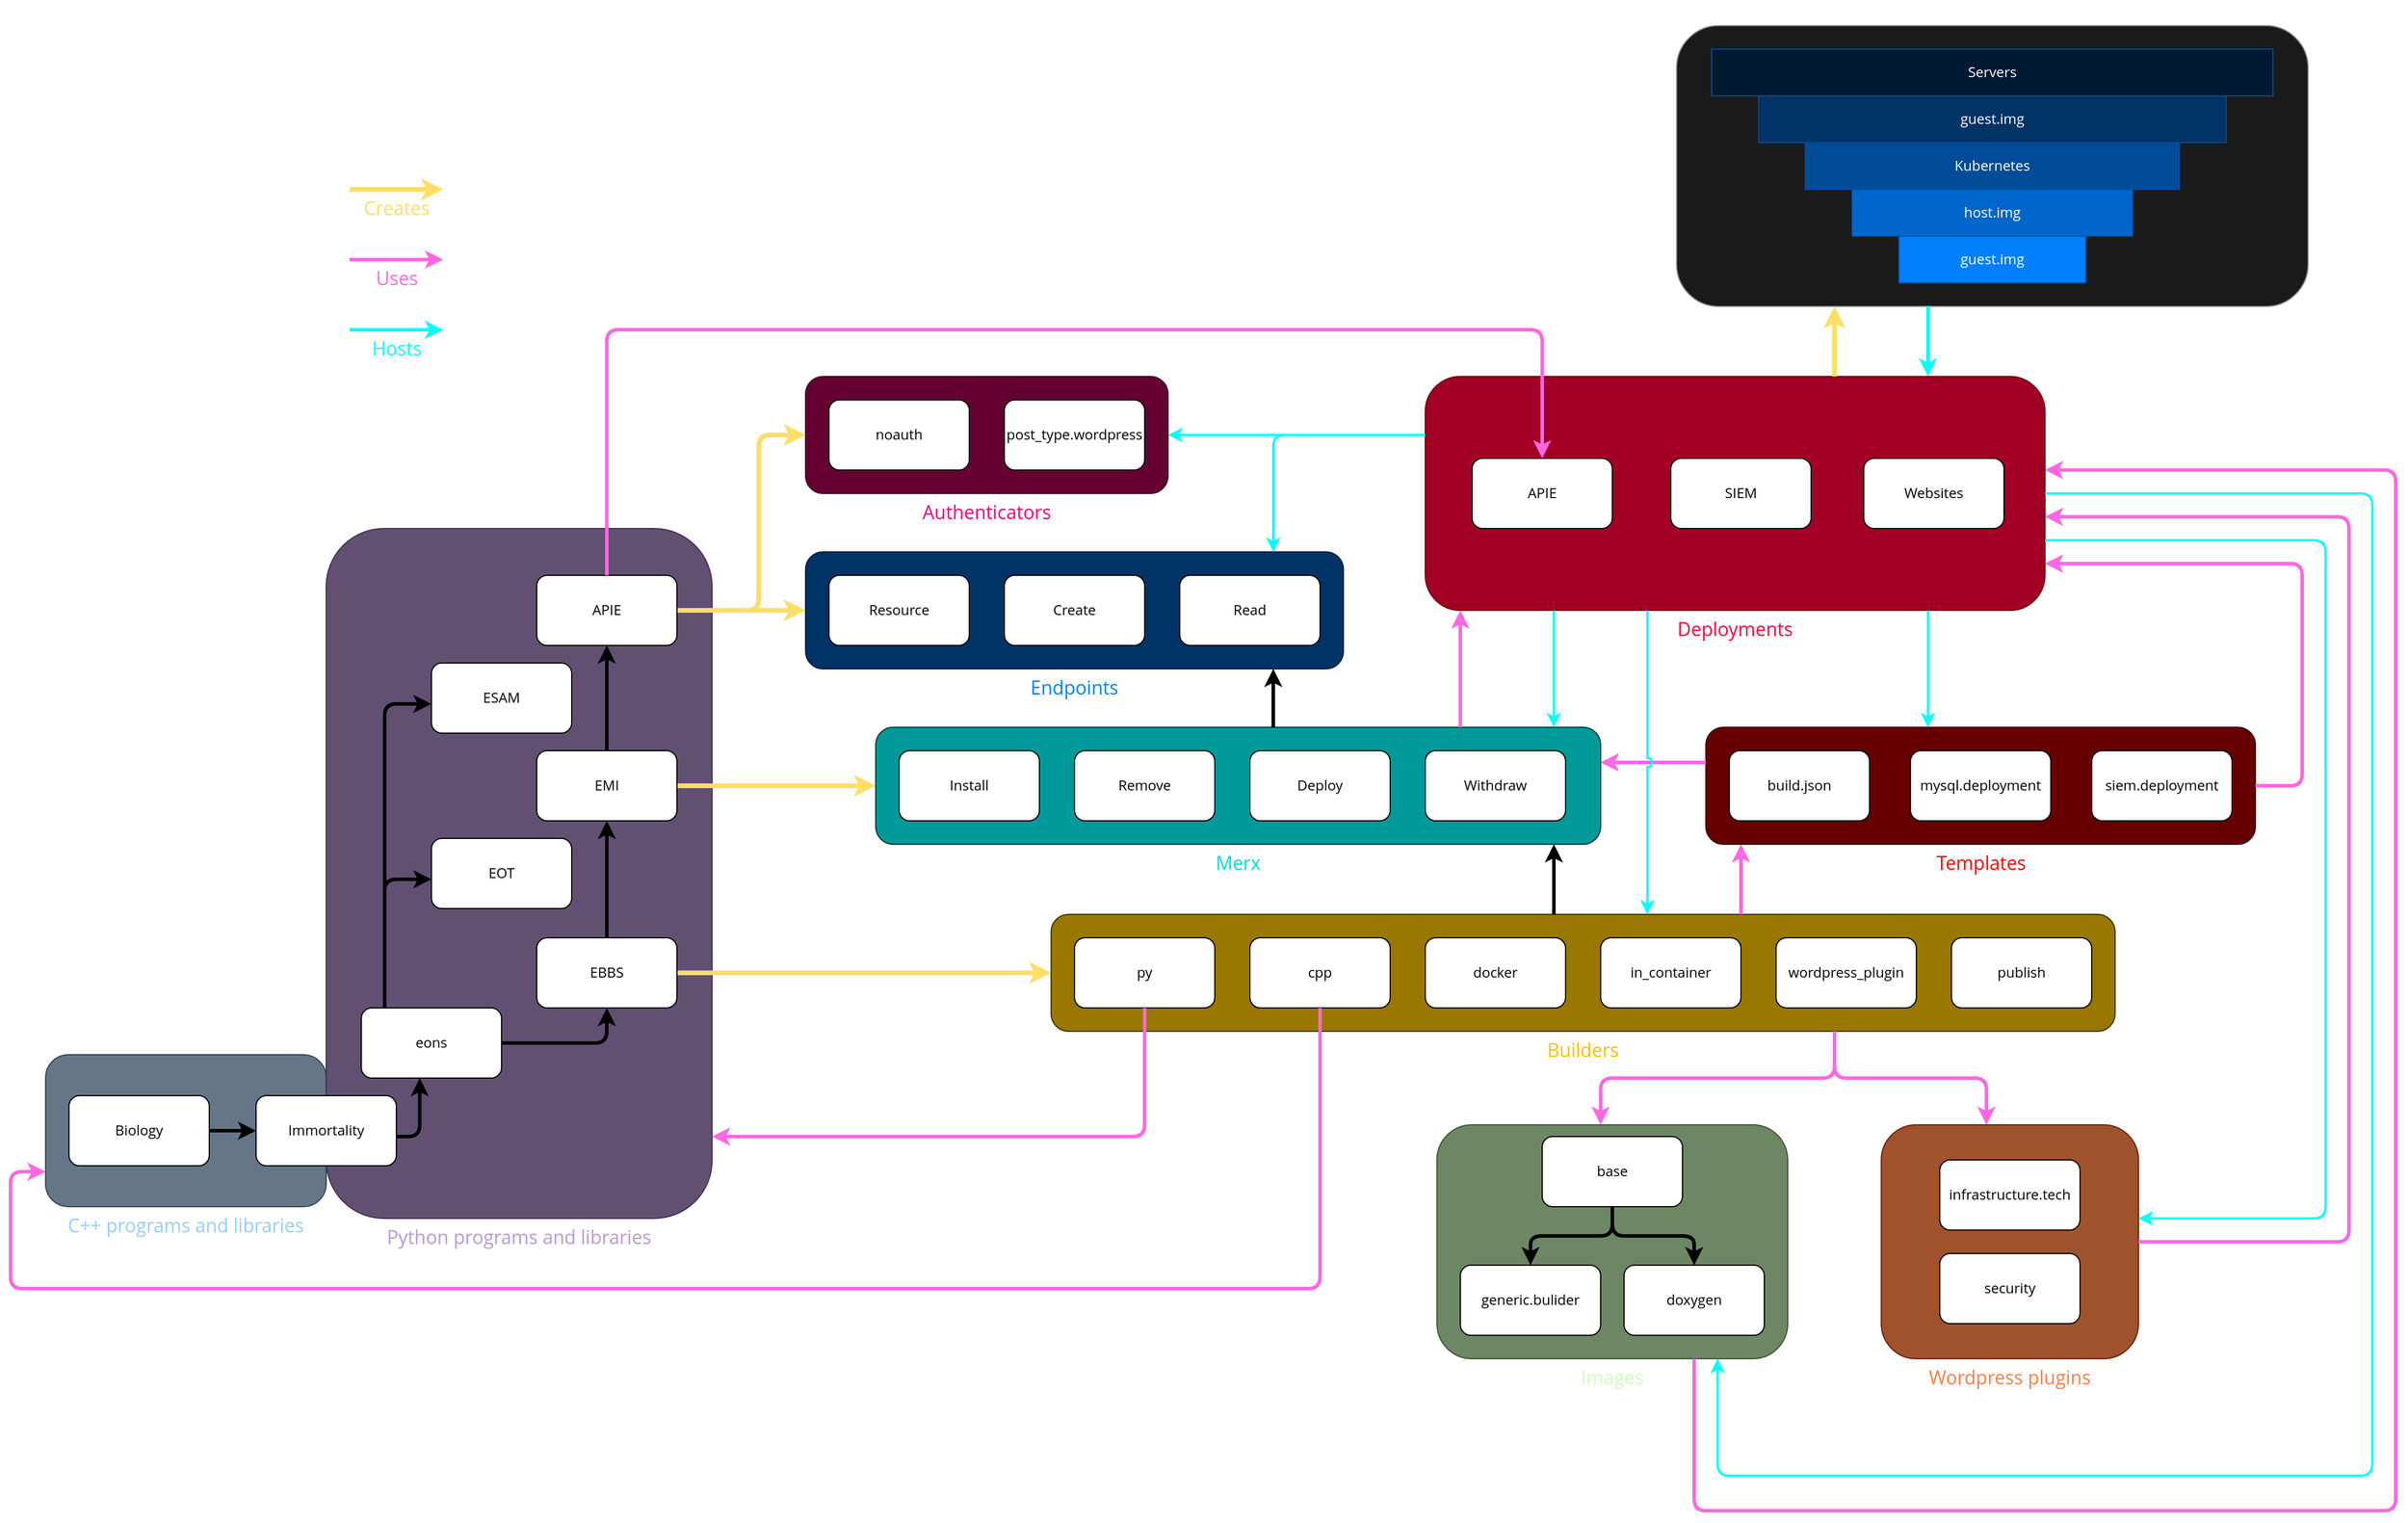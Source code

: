 <mxfile>
    <diagram id="HxWeZkBMZzglkSYcSrte" name="Page-1">
        <mxGraphModel dx="2273" dy="1727" grid="1" gridSize="10" guides="1" tooltips="0" connect="0" arrows="1" fold="1" page="0" pageScale="1" pageWidth="850" pageHeight="1100" background="none" math="0" shadow="0">
            <root>
                <mxCell id="0"/>
                <mxCell id="1" style="" parent="0"/>
                <mxCell id="10" value="C++ programs and libraries" style="group;labelPosition=center;verticalLabelPosition=bottom;align=center;verticalAlign=top;fontSize=16;fontColor=#99CCFF;fontFamily=Open Sans;fontSource=https%3A%2F%2Ffonts.googleapis.com%2Fcss%3Ffamily%3DOpen%2BSans;" parent="1" vertex="1" connectable="0">
                    <mxGeometry x="-130" y="620" width="240" height="130" as="geometry"/>
                </mxCell>
                <mxCell id="11" value="" style="rounded=1;whiteSpace=wrap;html=1;fillColor=#647687;strokeColor=#314354;fontFamily=Open Sans;fontSource=https%3A%2F%2Ffonts.googleapis.com%2Fcss%3Ffamily%3DOpen%2BSans;fontColor=#ffffff;" parent="10" vertex="1">
                    <mxGeometry width="240" height="130" as="geometry"/>
                </mxCell>
                <mxCell id="2osQ3PGrTZjhwpNe1hat-74" value="&lt;font&gt;Uses&lt;/font&gt;" style="endArrow=classic;html=1;rounded=1;fontSize=16;fontColor=#FF67E2;strokeColor=#FF67E2;strokeWidth=3;jumpStyle=arc;labelPosition=center;verticalLabelPosition=bottom;align=center;verticalAlign=top;labelBackgroundColor=none;fontFamily=Open Sans;fontSource=https%3A%2F%2Ffonts.googleapis.com%2Fcss%3Ffamily%3DOpen%2BSans;" parent="1" edge="1">
                    <mxGeometry width="50" height="50" relative="1" as="geometry">
                        <mxPoint x="130" y="-60" as="sourcePoint"/>
                        <mxPoint x="210" y="-60" as="targetPoint"/>
                    </mxGeometry>
                </mxCell>
                <mxCell id="2osQ3PGrTZjhwpNe1hat-76" value="Creates" style="endArrow=classic;html=1;rounded=1;fontSize=16;fontColor=#FFDE66;strokeColor=#FFDE66;strokeWidth=4;jumpStyle=arc;labelPosition=center;verticalLabelPosition=bottom;align=center;verticalAlign=top;labelBackgroundColor=none;fontFamily=Open Sans;fontSource=https%3A%2F%2Ffonts.googleapis.com%2Fcss%3Ffamily%3DOpen%2BSans;" parent="1" edge="1">
                    <mxGeometry width="50" height="50" relative="1" as="geometry">
                        <mxPoint x="130" y="-120" as="sourcePoint"/>
                        <mxPoint x="210" y="-120" as="targetPoint"/>
                    </mxGeometry>
                </mxCell>
                <mxCell id="2osQ3PGrTZjhwpNe1hat-77" value="Hosts" style="endArrow=classic;html=1;rounded=1;fontSize=16;fontColor=#00FFFF;strokeColor=#00FFFF;strokeWidth=3;jumpStyle=arc;labelPosition=center;verticalLabelPosition=bottom;align=center;verticalAlign=top;labelBackgroundColor=none;fontFamily=Open Sans;fontSource=https%3A%2F%2Ffonts.googleapis.com%2Fcss%3Ffamily%3DOpen%2BSans;" parent="1" edge="1">
                    <mxGeometry width="50" height="50" relative="1" as="geometry">
                        <mxPoint x="130" as="sourcePoint"/>
                        <mxPoint x="210" as="targetPoint"/>
                    </mxGeometry>
                </mxCell>
                <mxCell id="2osQ3PGrTZjhwpNe1hat-78" value="&lt;font&gt;Dependency&lt;/font&gt;" style="endArrow=classic;html=1;rounded=1;fontSize=16;fontColor=#FFFFFF;strokeColor=#FFFFFF;strokeWidth=3;jumpStyle=arc;labelPosition=center;verticalLabelPosition=bottom;align=center;verticalAlign=top;labelBackgroundColor=none;fontFamily=Open Sans;fontSource=https%3A%2F%2Ffonts.googleapis.com%2Fcss%3Ffamily%3DOpen%2BSans;" parent="1" edge="1">
                    <mxGeometry width="50" height="50" relative="1" as="geometry">
                        <mxPoint x="130" y="57" as="sourcePoint"/>
                        <mxPoint x="210" y="57" as="targetPoint"/>
                    </mxGeometry>
                </mxCell>
                <mxCell id="2osQ3PGrTZjhwpNe1hat-22" value="Python programs and libraries" style="rounded=1;whiteSpace=wrap;html=1;fillColor=#625073;strokeColor=#432D57;fontFamily=Open Sans;fontSource=https%3A%2F%2Ffonts.googleapis.com%2Fcss%3Ffamily%3DOpen%2BSans;fontColor=#B997D9;verticalAlign=top;labelPosition=center;verticalLabelPosition=bottom;align=center;fontSize=16;" parent="1" vertex="1">
                    <mxGeometry x="110" y="170" width="330" height="590" as="geometry"/>
                </mxCell>
                <mxCell id="7" style="edgeStyle=none;html=1;strokeWidth=3;" parent="1" source="2osQ3PGrTZjhwpNe1hat-1" target="6" edge="1">
                    <mxGeometry relative="1" as="geometry"/>
                </mxCell>
                <mxCell id="17" style="edgeStyle=none;html=1;strokeWidth=4;fontSize=16;fontColor=#FFDE66;labelBackgroundColor=none;fontFamily=Open Sans;verticalAlign=top;strokeColor=#FFDE66;fontSource=https%3A%2F%2Ffonts.googleapis.com%2Fcss%3Ffamily%3DOpen%2BSans;" parent="1" source="2osQ3PGrTZjhwpNe1hat-1" target="2osQ3PGrTZjhwpNe1hat-9" edge="1">
                    <mxGeometry relative="1" as="geometry"/>
                </mxCell>
                <mxCell id="2osQ3PGrTZjhwpNe1hat-1" value="EBBS" style="rounded=1;whiteSpace=wrap;html=1;fontFamily=Open Sans;fontSource=https%3A%2F%2Ffonts.googleapis.com%2Fcss%3Ffamily%3DOpen%2BSans;" parent="1" vertex="1">
                    <mxGeometry x="290" y="520" width="120" height="60" as="geometry"/>
                </mxCell>
                <mxCell id="2osQ3PGrTZjhwpNe1hat-30" style="edgeStyle=orthogonalEdgeStyle;rounded=1;orthogonalLoop=1;jettySize=auto;html=1;exitX=1;exitY=0.5;exitDx=0;exitDy=0;entryX=0.5;entryY=1;entryDx=0;entryDy=0;strokeWidth=3;fontFamily=Open Sans;fontSource=https%3A%2F%2Ffonts.googleapis.com%2Fcss%3Ffamily%3DOpen%2BSans;" parent="1" source="2osQ3PGrTZjhwpNe1hat-2" target="2osQ3PGrTZjhwpNe1hat-1" edge="1">
                    <mxGeometry relative="1" as="geometry"/>
                </mxCell>
                <mxCell id="2osQ3PGrTZjhwpNe1hat-2" value="eons" style="rounded=1;whiteSpace=wrap;html=1;fontFamily=Open Sans;fontSource=https%3A%2F%2Ffonts.googleapis.com%2Fcss%3Ffamily%3DOpen%2BSans;" parent="1" vertex="1">
                    <mxGeometry x="140" y="580" width="120" height="60" as="geometry"/>
                </mxCell>
                <mxCell id="2osQ3PGrTZjhwpNe1hat-8" value="ESAM" style="rounded=1;whiteSpace=wrap;html=1;fontFamily=Open Sans;fontSource=https%3A%2F%2Ffonts.googleapis.com%2Fcss%3Ffamily%3DOpen%2BSans;" parent="1" vertex="1">
                    <mxGeometry x="200" y="285" width="120" height="60" as="geometry"/>
                </mxCell>
                <mxCell id="2osQ3PGrTZjhwpNe1hat-31" style="edgeStyle=orthogonalEdgeStyle;rounded=1;orthogonalLoop=1;jettySize=auto;html=1;strokeWidth=3;fontFamily=Open Sans;fontSource=https%3A%2F%2Ffonts.googleapis.com%2Fcss%3Ffamily%3DOpen%2BSans;" parent="1" source="2osQ3PGrTZjhwpNe1hat-2" target="2osQ3PGrTZjhwpNe1hat-8" edge="1">
                    <mxGeometry relative="1" as="geometry">
                        <Array as="points">
                            <mxPoint x="160" y="320"/>
                        </Array>
                    </mxGeometry>
                </mxCell>
                <mxCell id="2osQ3PGrTZjhwpNe1hat-34" value="EOT" style="rounded=1;whiteSpace=wrap;html=1;fontFamily=Open Sans;fontSource=https%3A%2F%2Ffonts.googleapis.com%2Fcss%3Ffamily%3DOpen%2BSans;" parent="1" vertex="1">
                    <mxGeometry x="200" y="435" width="120" height="60" as="geometry"/>
                </mxCell>
                <mxCell id="2osQ3PGrTZjhwpNe1hat-35" style="edgeStyle=orthogonalEdgeStyle;rounded=1;orthogonalLoop=1;jettySize=auto;html=1;strokeWidth=3;fontFamily=Open Sans;fontSource=https%3A%2F%2Ffonts.googleapis.com%2Fcss%3Ffamily%3DOpen%2BSans;" parent="1" source="2osQ3PGrTZjhwpNe1hat-2" target="2osQ3PGrTZjhwpNe1hat-34" edge="1">
                    <mxGeometry relative="1" as="geometry">
                        <Array as="points">
                            <mxPoint x="160" y="470"/>
                        </Array>
                    </mxGeometry>
                </mxCell>
                <mxCell id="4" style="edgeStyle=none;html=1;strokeWidth=3;" parent="1" source="2" target="3" edge="1">
                    <mxGeometry relative="1" as="geometry"/>
                </mxCell>
                <mxCell id="2" value="Biology" style="rounded=1;whiteSpace=wrap;html=1;fontFamily=Open Sans;fontSource=https%3A%2F%2Ffonts.googleapis.com%2Fcss%3Ffamily%3DOpen%2BSans;" parent="1" vertex="1">
                    <mxGeometry x="-110" y="655" width="120" height="60" as="geometry"/>
                </mxCell>
                <mxCell id="5" style="edgeStyle=orthogonalEdgeStyle;html=1;strokeWidth=3;" parent="1" source="3" target="2osQ3PGrTZjhwpNe1hat-2" edge="1">
                    <mxGeometry relative="1" as="geometry">
                        <Array as="points">
                            <mxPoint x="190" y="690"/>
                        </Array>
                    </mxGeometry>
                </mxCell>
                <mxCell id="3" value="Immortality" style="rounded=1;whiteSpace=wrap;html=1;fontFamily=Open Sans;fontSource=https%3A%2F%2Ffonts.googleapis.com%2Fcss%3Ffamily%3DOpen%2BSans;" parent="1" vertex="1">
                    <mxGeometry x="50" y="655" width="120" height="60" as="geometry"/>
                </mxCell>
                <mxCell id="9" style="edgeStyle=none;html=1;strokeWidth=3;" parent="1" source="6" target="8" edge="1">
                    <mxGeometry relative="1" as="geometry"/>
                </mxCell>
                <mxCell id="29" style="edgeStyle=none;html=1;labelBackgroundColor=none;fontSize=16;fontFamily=Open Sans;verticalAlign=top;strokeColor=#FFDE66;fontColor=#FFDE66;strokeWidth=4;fontSource=https%3A%2F%2Ffonts.googleapis.com%2Fcss%3Ffamily%3DOpen%2BSans;" parent="1" source="6" target="20" edge="1">
                    <mxGeometry relative="1" as="geometry"/>
                </mxCell>
                <mxCell id="6" value="EMI" style="rounded=1;whiteSpace=wrap;html=1;fontFamily=Open Sans;fontSource=https%3A%2F%2Ffonts.googleapis.com%2Fcss%3Ffamily%3DOpen%2BSans;" parent="1" vertex="1">
                    <mxGeometry x="290" y="360" width="120" height="60" as="geometry"/>
                </mxCell>
                <mxCell id="42" style="edgeStyle=orthogonalEdgeStyle;html=1;fontColor=#FFDE66;jumpStyle=arc;labelBackgroundColor=none;fontSize=16;fontFamily=Open Sans;verticalAlign=top;strokeColor=#FFDE66;strokeWidth=4;fontSource=https%3A%2F%2Ffonts.googleapis.com%2Fcss%3Ffamily%3DOpen%2BSans;" parent="1" source="8" target="31" edge="1">
                    <mxGeometry relative="1" as="geometry"/>
                </mxCell>
                <mxCell id="44" style="edgeStyle=orthogonalEdgeStyle;jumpStyle=arc;html=1;fontColor=#FFDE66;labelBackgroundColor=none;fontSize=16;fontFamily=Open Sans;verticalAlign=top;strokeColor=#FFDE66;strokeWidth=4;fontSource=https%3A%2F%2Ffonts.googleapis.com%2Fcss%3Ffamily%3DOpen%2BSans;" parent="1" source="8" target="38" edge="1">
                    <mxGeometry relative="1" as="geometry">
                        <Array as="points">
                            <mxPoint x="480" y="240"/>
                            <mxPoint x="480" y="90"/>
                        </Array>
                    </mxGeometry>
                </mxCell>
                <mxCell id="8" value="APIE" style="rounded=1;whiteSpace=wrap;html=1;fontFamily=Open Sans;fontSource=https%3A%2F%2Ffonts.googleapis.com%2Fcss%3Ffamily%3DOpen%2BSans;" parent="1" vertex="1">
                    <mxGeometry x="290" y="210" width="120" height="60" as="geometry"/>
                </mxCell>
                <mxCell id="27" value="" style="group" parent="1" vertex="1" connectable="0">
                    <mxGeometry x="730" y="500" width="910" height="100" as="geometry"/>
                </mxCell>
                <mxCell id="2osQ3PGrTZjhwpNe1hat-9" value="Builders" style="rounded=1;whiteSpace=wrap;html=1;fillColor=#997700;strokeColor=#333300;fontFamily=Open Sans;fontSource=https%3A%2F%2Ffonts.googleapis.com%2Fcss%3Ffamily%3DOpen%2BSans;fontColor=#F7C000;rotation=0;labelPosition=center;verticalLabelPosition=bottom;align=center;verticalAlign=top;fontSize=16;" parent="27" vertex="1">
                    <mxGeometry width="910" height="100" as="geometry"/>
                </mxCell>
                <mxCell id="2osQ3PGrTZjhwpNe1hat-3" value="py" style="rounded=1;whiteSpace=wrap;html=1;fontFamily=Open Sans;fontSource=https%3A%2F%2Ffonts.googleapis.com%2Fcss%3Ffamily%3DOpen%2BSans;" parent="27" vertex="1">
                    <mxGeometry x="20" y="20" width="120" height="60" as="geometry"/>
                </mxCell>
                <mxCell id="2osQ3PGrTZjhwpNe1hat-4" value="cpp" style="rounded=1;whiteSpace=wrap;html=1;fontFamily=Open Sans;fontSource=https%3A%2F%2Ffonts.googleapis.com%2Fcss%3Ffamily%3DOpen%2BSans;" parent="27" vertex="1">
                    <mxGeometry x="170" y="20" width="120" height="60" as="geometry"/>
                </mxCell>
                <mxCell id="2osQ3PGrTZjhwpNe1hat-5" value="docker" style="rounded=1;whiteSpace=wrap;html=1;fontFamily=Open Sans;fontSource=https%3A%2F%2Ffonts.googleapis.com%2Fcss%3Ffamily%3DOpen%2BSans;" parent="27" vertex="1">
                    <mxGeometry x="320" y="20" width="120" height="60" as="geometry"/>
                </mxCell>
                <mxCell id="2osQ3PGrTZjhwpNe1hat-6" value="in_container" style="rounded=1;whiteSpace=wrap;html=1;fontFamily=Open Sans;fontSource=https%3A%2F%2Ffonts.googleapis.com%2Fcss%3Ffamily%3DOpen%2BSans;" parent="27" vertex="1">
                    <mxGeometry x="470" y="20" width="120" height="60" as="geometry"/>
                </mxCell>
                <mxCell id="2osQ3PGrTZjhwpNe1hat-7" value="wordpress_plugin" style="rounded=1;whiteSpace=wrap;html=1;fontFamily=Open Sans;fontSource=https%3A%2F%2Ffonts.googleapis.com%2Fcss%3Ffamily%3DOpen%2BSans;" parent="27" vertex="1">
                    <mxGeometry x="620" y="20" width="120" height="60" as="geometry"/>
                </mxCell>
                <mxCell id="2osQ3PGrTZjhwpNe1hat-79" value="publish" style="rounded=1;whiteSpace=wrap;html=1;fontFamily=Open Sans;fontSource=https%3A%2F%2Ffonts.googleapis.com%2Fcss%3Ffamily%3DOpen%2BSans;" parent="27" vertex="1">
                    <mxGeometry x="770" y="20" width="120" height="60" as="geometry"/>
                </mxCell>
                <mxCell id="28" value="" style="group" parent="1" vertex="1" connectable="0">
                    <mxGeometry x="580" y="340" width="620" height="100" as="geometry"/>
                </mxCell>
                <mxCell id="20" value="Merx" style="rounded=1;whiteSpace=wrap;html=1;fillColor=#009999;strokeColor=#003333;fontFamily=Open Sans;fontSource=https%3A%2F%2Ffonts.googleapis.com%2Fcss%3Ffamily%3DOpen%2BSans;fontColor=#00DBDB;rotation=0;labelPosition=center;verticalLabelPosition=bottom;align=center;verticalAlign=top;fontSize=16;" parent="28" vertex="1">
                    <mxGeometry width="620" height="100" as="geometry"/>
                </mxCell>
                <mxCell id="21" value="Install" style="rounded=1;whiteSpace=wrap;html=1;fontFamily=Open Sans;fontSource=https%3A%2F%2Ffonts.googleapis.com%2Fcss%3Ffamily%3DOpen%2BSans;" parent="28" vertex="1">
                    <mxGeometry x="20" y="20" width="120" height="60" as="geometry"/>
                </mxCell>
                <mxCell id="22" value="Remove" style="rounded=1;whiteSpace=wrap;html=1;fontFamily=Open Sans;fontSource=https%3A%2F%2Ffonts.googleapis.com%2Fcss%3Ffamily%3DOpen%2BSans;" parent="28" vertex="1">
                    <mxGeometry x="170" y="20" width="120" height="60" as="geometry"/>
                </mxCell>
                <mxCell id="23" value="Deploy" style="rounded=1;whiteSpace=wrap;html=1;fontFamily=Open Sans;fontSource=https%3A%2F%2Ffonts.googleapis.com%2Fcss%3Ffamily%3DOpen%2BSans;" parent="28" vertex="1">
                    <mxGeometry x="320" y="20" width="120" height="60" as="geometry"/>
                </mxCell>
                <mxCell id="24" value="Withdraw" style="rounded=1;whiteSpace=wrap;html=1;fontFamily=Open Sans;fontSource=https%3A%2F%2Ffonts.googleapis.com%2Fcss%3Ffamily%3DOpen%2BSans;" parent="28" vertex="1">
                    <mxGeometry x="470" y="20" width="120" height="60" as="geometry"/>
                </mxCell>
                <mxCell id="36" value="" style="group" parent="1" vertex="1" connectable="0">
                    <mxGeometry x="520" y="190" width="460" height="100" as="geometry"/>
                </mxCell>
                <mxCell id="31" value="Endpoints" style="rounded=1;whiteSpace=wrap;html=1;fillColor=#003366;strokeColor=#001933;fontFamily=Open Sans;fontSource=https%3A%2F%2Ffonts.googleapis.com%2Fcss%3Ffamily%3DOpen%2BSans;fontColor=#007FFF;rotation=0;labelPosition=center;verticalLabelPosition=bottom;align=center;verticalAlign=top;fontSize=16;" parent="36" vertex="1">
                    <mxGeometry width="460" height="100" as="geometry"/>
                </mxCell>
                <mxCell id="32" value="Resource" style="rounded=1;whiteSpace=wrap;html=1;fontFamily=Open Sans;fontSource=https%3A%2F%2Ffonts.googleapis.com%2Fcss%3Ffamily%3DOpen%2BSans;" parent="36" vertex="1">
                    <mxGeometry x="20" y="20" width="120" height="60" as="geometry"/>
                </mxCell>
                <mxCell id="33" value="Create" style="rounded=1;whiteSpace=wrap;html=1;fontFamily=Open Sans;fontSource=https%3A%2F%2Ffonts.googleapis.com%2Fcss%3Ffamily%3DOpen%2BSans;" parent="36" vertex="1">
                    <mxGeometry x="170" y="20" width="120" height="60" as="geometry"/>
                </mxCell>
                <mxCell id="34" value="Read" style="rounded=1;whiteSpace=wrap;html=1;fontFamily=Open Sans;fontSource=https%3A%2F%2Ffonts.googleapis.com%2Fcss%3Ffamily%3DOpen%2BSans;" parent="36" vertex="1">
                    <mxGeometry x="320" y="20" width="120" height="60" as="geometry"/>
                </mxCell>
                <mxCell id="43" value="" style="group" parent="1" vertex="1" connectable="0">
                    <mxGeometry x="520" y="40" width="310" height="100" as="geometry"/>
                </mxCell>
                <mxCell id="38" value="Authenticators" style="rounded=1;whiteSpace=wrap;html=1;fillColor=#660033;strokeColor=#33001A;fontFamily=Open Sans;fontSource=https%3A%2F%2Ffonts.googleapis.com%2Fcss%3Ffamily%3DOpen%2BSans;fontColor=#F00078;rotation=0;labelPosition=center;verticalLabelPosition=bottom;align=center;verticalAlign=top;fontSize=16;" parent="43" vertex="1">
                    <mxGeometry width="310" height="100" as="geometry"/>
                </mxCell>
                <mxCell id="39" value="noauth" style="rounded=1;whiteSpace=wrap;html=1;fontFamily=Open Sans;fontSource=https%3A%2F%2Ffonts.googleapis.com%2Fcss%3Ffamily%3DOpen%2BSans;" parent="43" vertex="1">
                    <mxGeometry x="20" y="20" width="120" height="60" as="geometry"/>
                </mxCell>
                <mxCell id="40" value="post_type.wordpress" style="rounded=1;whiteSpace=wrap;html=1;fontFamily=Open Sans;fontSource=https%3A%2F%2Ffonts.googleapis.com%2Fcss%3Ffamily%3DOpen%2BSans;" parent="43" vertex="1">
                    <mxGeometry x="170" y="20" width="120" height="60" as="geometry"/>
                </mxCell>
                <mxCell id="47" value="" style="group" parent="1" vertex="1" connectable="0">
                    <mxGeometry x="1060" y="680" width="300" height="200" as="geometry"/>
                </mxCell>
                <mxCell id="2osQ3PGrTZjhwpNe1hat-14" value="Images" style="rounded=1;whiteSpace=wrap;html=1;fillColor=#6D8764;strokeColor=#3A5431;fontFamily=Open Sans;fontSource=https%3A%2F%2Ffonts.googleapis.com%2Fcss%3Ffamily%3DOpen%2BSans;fontColor=#CEFFBD;labelPosition=center;verticalLabelPosition=bottom;align=center;verticalAlign=top;fontSize=16;" parent="47" vertex="1">
                    <mxGeometry width="300" height="200" as="geometry"/>
                </mxCell>
                <mxCell id="2osQ3PGrTZjhwpNe1hat-12" value="generic.bulider" style="rounded=1;whiteSpace=wrap;html=1;fontFamily=Open Sans;fontSource=https%3A%2F%2Ffonts.googleapis.com%2Fcss%3Ffamily%3DOpen%2BSans;" parent="47" vertex="1">
                    <mxGeometry x="20" y="120" width="120" height="60" as="geometry"/>
                </mxCell>
                <mxCell id="2osQ3PGrTZjhwpNe1hat-51" style="edgeStyle=orthogonalEdgeStyle;rounded=1;jumpStyle=arc;orthogonalLoop=1;jettySize=auto;html=1;exitX=0.5;exitY=1;exitDx=0;exitDy=0;entryX=0.5;entryY=0;entryDx=0;entryDy=0;fontSize=16;fontColor=#006600;strokeWidth=3;fontFamily=Open Sans;fontSource=https%3A%2F%2Ffonts.googleapis.com%2Fcss%3Ffamily%3DOpen%2BSans;" parent="47" source="2osQ3PGrTZjhwpNe1hat-13" target="2osQ3PGrTZjhwpNe1hat-12" edge="1">
                    <mxGeometry relative="1" as="geometry"/>
                </mxCell>
                <mxCell id="2osQ3PGrTZjhwpNe1hat-13" value="base" style="rounded=1;whiteSpace=wrap;html=1;fontFamily=Open Sans;fontSource=https%3A%2F%2Ffonts.googleapis.com%2Fcss%3Ffamily%3DOpen%2BSans;" parent="47" vertex="1">
                    <mxGeometry x="90" y="10" width="120" height="60" as="geometry"/>
                </mxCell>
                <mxCell id="2osQ3PGrTZjhwpNe1hat-64" value="doxygen" style="rounded=1;whiteSpace=wrap;html=1;fontFamily=Open Sans;fontSource=https%3A%2F%2Ffonts.googleapis.com%2Fcss%3Ffamily%3DOpen%2BSans;" parent="47" vertex="1">
                    <mxGeometry x="160" y="120" width="120" height="60" as="geometry"/>
                </mxCell>
                <mxCell id="46" style="edgeStyle=orthogonalEdgeStyle;jumpStyle=arc;html=1;fontColor=default;strokeWidth=3;" parent="47" source="2osQ3PGrTZjhwpNe1hat-13" target="2osQ3PGrTZjhwpNe1hat-64" edge="1">
                    <mxGeometry relative="1" as="geometry"/>
                </mxCell>
                <mxCell id="48" style="edgeStyle=orthogonalEdgeStyle;jumpStyle=arc;html=1;fontSize=16;fontColor=#FF67E2;labelBackgroundColor=none;fontFamily=Open Sans;verticalAlign=top;strokeColor=#FF67E2;strokeWidth=3;fontSource=https%3A%2F%2Ffonts.googleapis.com%2Fcss%3Ffamily%3DOpen%2BSans;" parent="1" source="2osQ3PGrTZjhwpNe1hat-9" target="2osQ3PGrTZjhwpNe1hat-14" edge="1">
                    <mxGeometry relative="1" as="geometry">
                        <Array as="points">
                            <mxPoint x="1400" y="640"/>
                            <mxPoint x="1200" y="640"/>
                        </Array>
                    </mxGeometry>
                </mxCell>
                <mxCell id="49" style="edgeStyle=orthogonalEdgeStyle;jumpStyle=arc;html=1;fontSize=16;fontColor=#FF67E2;labelBackgroundColor=none;fontFamily=Open Sans;verticalAlign=top;strokeColor=#FF67E2;strokeWidth=3;fontSource=https%3A%2F%2Ffonts.googleapis.com%2Fcss%3Ffamily%3DOpen%2BSans;" parent="1" source="2osQ3PGrTZjhwpNe1hat-9" target="2osQ3PGrTZjhwpNe1hat-20" edge="1">
                    <mxGeometry relative="1" as="geometry">
                        <Array as="points">
                            <mxPoint x="1400" y="640"/>
                            <mxPoint x="1530" y="640"/>
                        </Array>
                    </mxGeometry>
                </mxCell>
                <mxCell id="51" value="" style="group" parent="1" vertex="1" connectable="0">
                    <mxGeometry x="1440" y="680" width="220" height="200" as="geometry"/>
                </mxCell>
                <mxCell id="2osQ3PGrTZjhwpNe1hat-20" value="Wordpress plugins" style="rounded=1;whiteSpace=wrap;html=1;fillColor=#a0522d;strokeColor=#6D1F00;fontFamily=Open Sans;fontSource=https%3A%2F%2Ffonts.googleapis.com%2Fcss%3Ffamily%3DOpen%2BSans;fontColor=#F77F46;labelPosition=center;verticalLabelPosition=bottom;align=center;verticalAlign=top;fontSize=16;" parent="51" vertex="1">
                    <mxGeometry width="220" height="200" as="geometry"/>
                </mxCell>
                <mxCell id="2osQ3PGrTZjhwpNe1hat-17" value="infrastructure.tech" style="rounded=1;whiteSpace=wrap;html=1;fontFamily=Open Sans;fontSource=https%3A%2F%2Ffonts.googleapis.com%2Fcss%3Ffamily%3DOpen%2BSans;" parent="51" vertex="1">
                    <mxGeometry x="50" y="30" width="120" height="60" as="geometry"/>
                </mxCell>
                <mxCell id="50" value="security" style="rounded=1;whiteSpace=wrap;html=1;fontFamily=Open Sans;fontSource=https%3A%2F%2Ffonts.googleapis.com%2Fcss%3Ffamily%3DOpen%2BSans;" parent="51" vertex="1">
                    <mxGeometry x="50" y="110" width="120" height="60" as="geometry"/>
                </mxCell>
                <mxCell id="52" style="edgeStyle=orthogonalEdgeStyle;jumpStyle=arc;html=1;fontSize=16;fontColor=#FF67E2;labelBackgroundColor=none;fontFamily=Open Sans;verticalAlign=top;strokeColor=#FF67E2;strokeWidth=3;fontSource=https%3A%2F%2Ffonts.googleapis.com%2Fcss%3Ffamily%3DOpen%2BSans;" parent="1" source="2osQ3PGrTZjhwpNe1hat-3" target="2osQ3PGrTZjhwpNe1hat-22" edge="1">
                    <mxGeometry relative="1" as="geometry">
                        <Array as="points">
                            <mxPoint x="810" y="690"/>
                        </Array>
                    </mxGeometry>
                </mxCell>
                <mxCell id="53" style="edgeStyle=orthogonalEdgeStyle;jumpStyle=arc;html=1;fontSize=16;fontColor=#FF67E2;labelBackgroundColor=none;fontFamily=Open Sans;verticalAlign=top;strokeColor=#FF67E2;strokeWidth=3;fontSource=https%3A%2F%2Ffonts.googleapis.com%2Fcss%3Ffamily%3DOpen%2BSans;" parent="1" source="2osQ3PGrTZjhwpNe1hat-4" target="11" edge="1">
                    <mxGeometry relative="1" as="geometry">
                        <Array as="points">
                            <mxPoint x="960" y="820"/>
                            <mxPoint x="-160" y="820"/>
                            <mxPoint x="-160" y="720"/>
                        </Array>
                    </mxGeometry>
                </mxCell>
                <mxCell id="55" style="edgeStyle=orthogonalEdgeStyle;jumpStyle=arc;html=1;fontSize=11;fontColor=default;labelBackgroundColor=default;fontFamily=Helvetica;verticalAlign=middle;strokeColor=default;strokeWidth=3;fontSource=https%3A%2F%2Ffonts.googleapis.com%2Fcss%3Ffamily%3DOpen%2BSans;" parent="1" source="2osQ3PGrTZjhwpNe1hat-9" target="20" edge="1">
                    <mxGeometry relative="1" as="geometry">
                        <Array as="points">
                            <mxPoint x="1160" y="450"/>
                            <mxPoint x="1160" y="450"/>
                        </Array>
                    </mxGeometry>
                </mxCell>
                <mxCell id="56" style="edgeStyle=orthogonalEdgeStyle;jumpStyle=arc;html=1;fontSize=11;fontColor=default;labelBackgroundColor=default;fontFamily=Helvetica;verticalAlign=middle;strokeColor=default;strokeWidth=3;fontSource=https%3A%2F%2Ffonts.googleapis.com%2Fcss%3Ffamily%3DOpen%2BSans;" parent="1" source="20" target="31" edge="1">
                    <mxGeometry relative="1" as="geometry">
                        <Array as="points">
                            <mxPoint x="920" y="320"/>
                            <mxPoint x="920" y="320"/>
                        </Array>
                    </mxGeometry>
                </mxCell>
                <mxCell id="66" style="edgeStyle=orthogonalEdgeStyle;jumpStyle=arc;html=1;fontSize=16;fontColor=#FF67E2;labelBackgroundColor=none;fontFamily=Open Sans;verticalAlign=top;strokeColor=#FF67E2;strokeWidth=3;fontSource=https%3A%2F%2Ffonts.googleapis.com%2Fcss%3Ffamily%3DOpen%2BSans;" parent="1" source="2osQ3PGrTZjhwpNe1hat-9" target="65" edge="1">
                    <mxGeometry relative="1" as="geometry">
                        <Array as="points">
                            <mxPoint x="1320" y="460"/>
                            <mxPoint x="1320" y="460"/>
                        </Array>
                    </mxGeometry>
                </mxCell>
                <mxCell id="72" value="" style="group" parent="1" vertex="1" connectable="0">
                    <mxGeometry x="1290" y="340" width="470" height="100" as="geometry"/>
                </mxCell>
                <mxCell id="65" value="Templates" style="rounded=1;html=1;fillColor=#660000;strokeColor=#330000;fontFamily=Open Sans;fontSource=https%3A%2F%2Ffonts.googleapis.com%2Fcss%3Ffamily%3DOpen%2BSans;fontColor=#FF0000;labelPosition=center;verticalLabelPosition=bottom;align=center;verticalAlign=top;fontSize=16;" parent="72" vertex="1">
                    <mxGeometry width="470" height="100" as="geometry"/>
                </mxCell>
                <mxCell id="69" value="build.json" style="rounded=1;whiteSpace=wrap;html=1;fontFamily=Open Sans;fontSource=https%3A%2F%2Ffonts.googleapis.com%2Fcss%3Ffamily%3DOpen%2BSans;" parent="72" vertex="1">
                    <mxGeometry x="20" y="20" width="120" height="60" as="geometry"/>
                </mxCell>
                <mxCell id="70" value="siem.deployment" style="rounded=1;whiteSpace=wrap;html=1;fontFamily=Open Sans;fontSource=https%3A%2F%2Ffonts.googleapis.com%2Fcss%3Ffamily%3DOpen%2BSans;" parent="72" vertex="1">
                    <mxGeometry x="330" y="20" width="120" height="60" as="geometry"/>
                </mxCell>
                <mxCell id="71" value="mysql.deployment" style="rounded=1;whiteSpace=wrap;html=1;fontFamily=Open Sans;fontSource=https%3A%2F%2Ffonts.googleapis.com%2Fcss%3Ffamily%3DOpen%2BSans;" parent="72" vertex="1">
                    <mxGeometry x="175" y="20" width="120" height="60" as="geometry"/>
                </mxCell>
                <mxCell id="73" style="edgeStyle=orthogonalEdgeStyle;jumpStyle=arc;html=1;fontSize=16;fontColor=#FF67E2;labelBackgroundColor=none;fontFamily=Open Sans;verticalAlign=top;strokeColor=#FF67E2;strokeWidth=3;fontSource=https%3A%2F%2Ffonts.googleapis.com%2Fcss%3Ffamily%3DOpen%2BSans;" parent="1" source="65" target="20" edge="1">
                    <mxGeometry relative="1" as="geometry">
                        <Array as="points">
                            <mxPoint x="1250" y="370"/>
                            <mxPoint x="1250" y="370"/>
                        </Array>
                    </mxGeometry>
                </mxCell>
                <mxCell id="76" value="" style="group" parent="1" vertex="1" connectable="0">
                    <mxGeometry x="1265" y="-260" width="540" height="240" as="geometry"/>
                </mxCell>
                <mxCell id="74" value="Infrastructure Technologies" style="rounded=1;whiteSpace=wrap;html=1;strokeColor=#808080;fontSize=16;fontColor=#FFFFFF;fillColor=#1A1A1A;labelPosition=center;verticalLabelPosition=top;align=center;verticalAlign=bottom;" parent="76" vertex="1">
                    <mxGeometry width="540" height="240" as="geometry"/>
                </mxCell>
                <mxCell id="58" value="guest.img" style="rounded=0;whiteSpace=wrap;html=1;fillColor=#003366;strokeColor=#004C99;fontFamily=Open Sans;fontSource=https%3A%2F%2Ffonts.googleapis.com%2Fcss%3Ffamily%3DOpen%2BSans;fontColor=#ffffff;" parent="76" vertex="1">
                    <mxGeometry x="70" y="60" width="400" height="40" as="geometry"/>
                </mxCell>
                <mxCell id="61" value="Servers" style="rounded=0;whiteSpace=wrap;html=1;fillColor=#001933;strokeColor=#004C99;fontFamily=Open Sans;fontSource=https%3A%2F%2Ffonts.googleapis.com%2Fcss%3Ffamily%3DOpen%2BSans;fontColor=#ffffff;" parent="76" vertex="1">
                    <mxGeometry x="30" y="20" width="480" height="40" as="geometry"/>
                </mxCell>
                <mxCell id="62" value="Kubernetes" style="rounded=0;whiteSpace=wrap;html=1;fillColor=#004C99;strokeColor=#004C99;fontFamily=Open Sans;fontSource=https%3A%2F%2Ffonts.googleapis.com%2Fcss%3Ffamily%3DOpen%2BSans;fontColor=#ffffff;" parent="76" vertex="1">
                    <mxGeometry x="110" y="100" width="320" height="40" as="geometry"/>
                </mxCell>
                <mxCell id="63" value="host.img" style="rounded=0;whiteSpace=wrap;html=1;fillColor=#0066CC;strokeColor=#004C99;fontFamily=Open Sans;fontSource=https%3A%2F%2Ffonts.googleapis.com%2Fcss%3Ffamily%3DOpen%2BSans;fontColor=#ffffff;" parent="76" vertex="1">
                    <mxGeometry x="150" y="140" width="240" height="40" as="geometry"/>
                </mxCell>
                <mxCell id="64" value="guest.img" style="rounded=0;whiteSpace=wrap;html=1;fillColor=#007FFF;strokeColor=#004C99;fontFamily=Open Sans;fontSource=https%3A%2F%2Ffonts.googleapis.com%2Fcss%3Ffamily%3DOpen%2BSans;fontColor=#ffffff;" parent="76" vertex="1">
                    <mxGeometry x="190" y="180" width="160" height="40" as="geometry"/>
                </mxCell>
                <mxCell id="77" style="edgeStyle=orthogonalEdgeStyle;jumpStyle=arc;html=1;fontSize=16;fontColor=#FF67E2;labelBackgroundColor=none;fontFamily=Open Sans;verticalAlign=top;strokeColor=#FF67E2;strokeWidth=3;fontSource=https%3A%2F%2Ffonts.googleapis.com%2Fcss%3Ffamily%3DOpen%2BSans;" parent="1" source="2osQ3PGrTZjhwpNe1hat-14" target="2osQ3PGrTZjhwpNe1hat-27" edge="1">
                    <mxGeometry relative="1" as="geometry">
                        <Array as="points">
                            <mxPoint x="1280" y="1010"/>
                            <mxPoint x="1880" y="1010"/>
                            <mxPoint x="1880" y="120"/>
                        </Array>
                    </mxGeometry>
                </mxCell>
                <mxCell id="78" style="edgeStyle=orthogonalEdgeStyle;jumpStyle=arc;html=1;fontSize=16;fontColor=#FF67E2;labelBackgroundColor=none;fontFamily=Open Sans;verticalAlign=top;strokeColor=#FF67E2;strokeWidth=3;fontSource=https%3A%2F%2Ffonts.googleapis.com%2Fcss%3Ffamily%3DOpen%2BSans;" parent="1" source="2osQ3PGrTZjhwpNe1hat-20" target="2osQ3PGrTZjhwpNe1hat-27" edge="1">
                    <mxGeometry relative="1" as="geometry">
                        <Array as="points">
                            <mxPoint x="1840" y="780"/>
                            <mxPoint x="1840" y="160"/>
                        </Array>
                    </mxGeometry>
                </mxCell>
                <mxCell id="79" style="edgeStyle=orthogonalEdgeStyle;jumpStyle=arc;html=1;fontSize=16;fontColor=#FF67E2;labelBackgroundColor=none;fontFamily=Open Sans;verticalAlign=top;strokeColor=#FF67E2;strokeWidth=3;fontSource=https%3A%2F%2Ffonts.googleapis.com%2Fcss%3Ffamily%3DOpen%2BSans;" parent="1" source="65" target="2osQ3PGrTZjhwpNe1hat-27" edge="1">
                    <mxGeometry relative="1" as="geometry">
                        <Array as="points">
                            <mxPoint x="1800" y="390"/>
                            <mxPoint x="1800" y="200"/>
                        </Array>
                    </mxGeometry>
                </mxCell>
                <mxCell id="80" style="edgeStyle=orthogonalEdgeStyle;jumpStyle=arc;html=1;fontSize=16;fontColor=#00FFFF;labelBackgroundColor=none;fontFamily=Open Sans;verticalAlign=top;strokeColor=#00FFFF;strokeWidth=3;fontSource=https%3A%2F%2Ffonts.googleapis.com%2Fcss%3Ffamily%3DOpen%2BSans;" parent="1" source="74" target="2osQ3PGrTZjhwpNe1hat-27" edge="1">
                    <mxGeometry relative="1" as="geometry">
                        <Array as="points">
                            <mxPoint x="1480" y="20"/>
                            <mxPoint x="1480" y="20"/>
                        </Array>
                    </mxGeometry>
                </mxCell>
                <mxCell id="97" value="" style="group" parent="1" vertex="1" connectable="0">
                    <mxGeometry x="1050" y="40" width="530" height="200" as="geometry"/>
                </mxCell>
                <mxCell id="2osQ3PGrTZjhwpNe1hat-27" value="Deployments" style="rounded=1;whiteSpace=wrap;html=1;fillColor=#A20025;strokeColor=#6F0000;fontFamily=Open Sans;fontSource=https%3A%2F%2Ffonts.googleapis.com%2Fcss%3Ffamily%3DOpen%2BSans;fontColor=#FF003A;labelPosition=center;verticalLabelPosition=bottom;align=center;verticalAlign=top;fontSize=16;" parent="97" vertex="1">
                    <mxGeometry width="530" height="200" as="geometry"/>
                </mxCell>
                <mxCell id="2osQ3PGrTZjhwpNe1hat-11" value="Websites" style="rounded=1;whiteSpace=wrap;html=1;fontFamily=Open Sans;fontSource=https%3A%2F%2Ffonts.googleapis.com%2Fcss%3Ffamily%3DOpen%2BSans;" parent="97" vertex="1">
                    <mxGeometry x="375" y="70" width="120" height="60" as="geometry"/>
                </mxCell>
                <mxCell id="94" value="SIEM" style="rounded=1;whiteSpace=wrap;html=1;fontFamily=Open Sans;fontSource=https%3A%2F%2Ffonts.googleapis.com%2Fcss%3Ffamily%3DOpen%2BSans;" parent="97" vertex="1">
                    <mxGeometry x="210" y="70" width="120" height="60" as="geometry"/>
                </mxCell>
                <mxCell id="95" value="APIE" style="rounded=1;whiteSpace=wrap;html=1;fontFamily=Open Sans;fontSource=https%3A%2F%2Ffonts.googleapis.com%2Fcss%3Ffamily%3DOpen%2BSans;" parent="97" vertex="1">
                    <mxGeometry x="40" y="70" width="120" height="60" as="geometry"/>
                </mxCell>
                <mxCell id="96" style="edgeStyle=orthogonalEdgeStyle;html=1;fontFamily=Open Sans;fontSource=https%3A%2F%2Ffonts.googleapis.com%2Fcss%3Ffamily%3DOpen%2BSans;fontSize=16;fontColor=#FF67E2;labelBackgroundColor=none;verticalAlign=top;strokeColor=#FF67E2;strokeWidth=3;" parent="1" source="8" target="95" edge="1">
                    <mxGeometry relative="1" as="geometry">
                        <Array as="points">
                            <mxPoint x="350"/>
                            <mxPoint x="1150"/>
                        </Array>
                    </mxGeometry>
                </mxCell>
                <mxCell id="99" style="edgeStyle=orthogonalEdgeStyle;html=1;fontFamily=Open Sans;fontSource=https%3A%2F%2Ffonts.googleapis.com%2Fcss%3Ffamily%3DOpen%2BSans;fontSize=16;fontColor=#009999;labelBackgroundColor=none;verticalAlign=top;strokeColor=#00FFFF;strokeWidth=2;jumpStyle=arc;" parent="1" source="2osQ3PGrTZjhwpNe1hat-27" target="2osQ3PGrTZjhwpNe1hat-9" edge="1">
                    <mxGeometry relative="1" as="geometry">
                        <Array as="points">
                            <mxPoint x="1240" y="440"/>
                            <mxPoint x="1240" y="440"/>
                        </Array>
                    </mxGeometry>
                </mxCell>
                <mxCell id="100" style="edgeStyle=orthogonalEdgeStyle;jumpStyle=arc;html=1;fontFamily=Open Sans;fontSource=https%3A%2F%2Ffonts.googleapis.com%2Fcss%3Ffamily%3DOpen%2BSans;fontSize=16;fontColor=#009999;labelBackgroundColor=none;verticalAlign=top;strokeColor=#00FFFF;strokeWidth=2;" parent="1" source="2osQ3PGrTZjhwpNe1hat-27" target="20" edge="1">
                    <mxGeometry relative="1" as="geometry">
                        <Array as="points">
                            <mxPoint x="1160" y="260"/>
                            <mxPoint x="1160" y="260"/>
                        </Array>
                    </mxGeometry>
                </mxCell>
                <mxCell id="101" style="edgeStyle=orthogonalEdgeStyle;jumpStyle=arc;html=1;fontFamily=Open Sans;fontSource=https%3A%2F%2Ffonts.googleapis.com%2Fcss%3Ffamily%3DOpen%2BSans;fontSize=16;fontColor=#009999;labelBackgroundColor=none;verticalAlign=top;strokeColor=#00FFFF;strokeWidth=2;" parent="1" source="2osQ3PGrTZjhwpNe1hat-27" target="31" edge="1">
                    <mxGeometry relative="1" as="geometry">
                        <Array as="points">
                            <mxPoint x="920" y="90"/>
                        </Array>
                    </mxGeometry>
                </mxCell>
                <mxCell id="102" style="edgeStyle=orthogonalEdgeStyle;jumpStyle=arc;html=1;fontFamily=Open Sans;fontSource=https%3A%2F%2Ffonts.googleapis.com%2Fcss%3Ffamily%3DOpen%2BSans;fontSize=16;fontColor=#009999;labelBackgroundColor=none;verticalAlign=top;strokeColor=#00FFFF;strokeWidth=2;" parent="1" source="2osQ3PGrTZjhwpNe1hat-27" target="38" edge="1">
                    <mxGeometry relative="1" as="geometry">
                        <Array as="points">
                            <mxPoint x="980" y="90"/>
                            <mxPoint x="980" y="90"/>
                        </Array>
                    </mxGeometry>
                </mxCell>
                <mxCell id="103" style="edgeStyle=orthogonalEdgeStyle;jumpStyle=arc;html=1;fontFamily=Open Sans;fontSource=https%3A%2F%2Ffonts.googleapis.com%2Fcss%3Ffamily%3DOpen%2BSans;fontSize=16;fontColor=#009999;labelBackgroundColor=none;verticalAlign=top;strokeColor=#00FFFF;strokeWidth=2;" parent="1" source="2osQ3PGrTZjhwpNe1hat-27" target="65" edge="1">
                    <mxGeometry relative="1" as="geometry">
                        <Array as="points">
                            <mxPoint x="1480" y="310"/>
                            <mxPoint x="1480" y="310"/>
                        </Array>
                    </mxGeometry>
                </mxCell>
                <mxCell id="104" style="edgeStyle=orthogonalEdgeStyle;jumpStyle=arc;html=1;fontFamily=Open Sans;fontSource=https%3A%2F%2Ffonts.googleapis.com%2Fcss%3Ffamily%3DOpen%2BSans;fontSize=16;fontColor=#009999;labelBackgroundColor=none;verticalAlign=top;strokeColor=#00FFFF;strokeWidth=2;" parent="1" source="2osQ3PGrTZjhwpNe1hat-27" target="2osQ3PGrTZjhwpNe1hat-20" edge="1">
                    <mxGeometry relative="1" as="geometry">
                        <Array as="points">
                            <mxPoint x="1820" y="180"/>
                            <mxPoint x="1820" y="760"/>
                        </Array>
                    </mxGeometry>
                </mxCell>
                <mxCell id="105" style="edgeStyle=orthogonalEdgeStyle;jumpStyle=arc;html=1;fontFamily=Open Sans;fontSource=https%3A%2F%2Ffonts.googleapis.com%2Fcss%3Ffamily%3DOpen%2BSans;fontSize=16;fontColor=#009999;labelBackgroundColor=none;verticalAlign=top;strokeColor=#00FFFF;strokeWidth=2;" parent="1" source="2osQ3PGrTZjhwpNe1hat-27" target="2osQ3PGrTZjhwpNe1hat-14" edge="1">
                    <mxGeometry relative="1" as="geometry">
                        <Array as="points">
                            <mxPoint x="1860" y="140"/>
                            <mxPoint x="1860" y="980"/>
                            <mxPoint x="1300" y="980"/>
                        </Array>
                    </mxGeometry>
                </mxCell>
                <mxCell id="106" style="edgeStyle=orthogonalEdgeStyle;jumpStyle=arc;html=1;strokeColor=#FF67E2;strokeWidth=3;fontFamily=Open Sans;fontSource=https%3A%2F%2Ffonts.googleapis.com%2Fcss%3Ffamily%3DOpen%2BSans;fontSize=16;fontColor=#FF67E2;labelBackgroundColor=none;verticalAlign=top;" parent="1" source="20" target="2osQ3PGrTZjhwpNe1hat-27" edge="1">
                    <mxGeometry relative="1" as="geometry">
                        <Array as="points">
                            <mxPoint x="1080" y="290"/>
                            <mxPoint x="1080" y="290"/>
                        </Array>
                    </mxGeometry>
                </mxCell>
                <mxCell id="107" style="edgeStyle=orthogonalEdgeStyle;html=1;labelBackgroundColor=none;fontSize=16;fontFamily=Open Sans;verticalAlign=top;strokeColor=#FFDE66;fontColor=#FFDE66;strokeWidth=4;fontSource=https%3A%2F%2Ffonts.googleapis.com%2Fcss%3Ffamily%3DOpen%2BSans;" edge="1" parent="1" source="2osQ3PGrTZjhwpNe1hat-27" target="74">
                    <mxGeometry relative="1" as="geometry">
                        <Array as="points">
                            <mxPoint x="1400" y="10"/>
                            <mxPoint x="1400" y="10"/>
                        </Array>
                    </mxGeometry>
                </mxCell>
                <mxCell id="81" value="info" style="" parent="0"/>
                <mxCell id="86" value="Graphical structures &amp;amp; processing" style="text;html=1;strokeColor=none;fillColor=none;align=center;verticalAlign=middle;whiteSpace=wrap;rounded=0;shadow=0;glass=0;sketch=1;fontFamily=Open Sans;fontSource=https%3A%2F%2Ffonts.googleapis.com%2Fcss%3Ffamily%3DOpen%2BSans;fontSize=6;fontColor=#FFFFFF;" parent="81" vertex="1">
                    <mxGeometry x="-110" y="690" width="120" height="20" as="geometry"/>
                </mxCell>
                <mxCell id="87" value="Common code &amp;amp;syntax" style="text;html=1;strokeColor=none;fillColor=none;align=center;verticalAlign=middle;whiteSpace=wrap;rounded=0;shadow=0;glass=0;sketch=1;fontFamily=Open Sans;fontSource=https%3A%2F%2Ffonts.googleapis.com%2Fcss%3Ffamily%3DOpen%2BSans;fontSize=6;fontColor=#FFFFFF;" parent="81" vertex="1">
                    <mxGeometry x="140" y="615" width="120" height="20" as="geometry"/>
                </mxCell>
                <mxCell id="88" value="Data analytics" style="text;html=1;strokeColor=none;fillColor=none;align=center;verticalAlign=middle;whiteSpace=wrap;rounded=0;shadow=0;glass=0;sketch=1;fontFamily=Open Sans;fontSource=https%3A%2F%2Ffonts.googleapis.com%2Fcss%3Ffamily%3DOpen%2BSans;fontSize=6;fontColor=#FFFFFF;" parent="81" vertex="1">
                    <mxGeometry x="200" y="325" width="120" height="20" as="geometry"/>
                </mxCell>
                <mxCell id="89" value="Time synchronization" style="text;html=1;strokeColor=none;fillColor=none;align=center;verticalAlign=middle;whiteSpace=wrap;rounded=0;shadow=0;glass=0;sketch=1;fontFamily=Open Sans;fontSource=https%3A%2F%2Ffonts.googleapis.com%2Fcss%3Ffamily%3DOpen%2BSans;fontSize=6;fontColor=#FFFFFF;" parent="81" vertex="1">
                    <mxGeometry x="200" y="470" width="120" height="20" as="geometry"/>
                </mxCell>
                <mxCell id="90" value="Ops &amp;amp; templates" style="text;html=1;strokeColor=none;fillColor=none;align=center;verticalAlign=middle;whiteSpace=wrap;rounded=0;shadow=0;glass=0;sketch=1;fontFamily=Open Sans;fontSource=https%3A%2F%2Ffonts.googleapis.com%2Fcss%3Ffamily%3DOpen%2BSans;fontSize=6;fontColor=#FFFFFF;" parent="81" vertex="1">
                    <mxGeometry x="290" y="560" width="120" height="20" as="geometry"/>
                </mxCell>
                <mxCell id="91" value="Repeatibility &amp;amp; state management" style="text;html=1;strokeColor=none;fillColor=none;align=center;verticalAlign=middle;whiteSpace=wrap;rounded=0;shadow=0;glass=0;sketch=1;fontFamily=Open Sans;fontSource=https%3A%2F%2Ffonts.googleapis.com%2Fcss%3Ffamily%3DOpen%2BSans;fontSize=6;fontColor=#FFFFFF;" parent="81" vertex="1">
                    <mxGeometry x="290" y="400" width="120" height="20" as="geometry"/>
                </mxCell>
                <mxCell id="92" value="Asynchronous tasks &amp;amp; access" style="text;html=1;strokeColor=none;fillColor=none;align=center;verticalAlign=middle;whiteSpace=wrap;rounded=0;shadow=0;glass=0;sketch=1;fontFamily=Open Sans;fontSource=https%3A%2F%2Ffonts.googleapis.com%2Fcss%3Ffamily%3DOpen%2BSans;fontSize=6;fontColor=#FFFFFF;" parent="81" vertex="1">
                    <mxGeometry x="290" y="250" width="120" height="20" as="geometry"/>
                </mxCell>
            </root>
        </mxGraphModel>
    </diagram>
</mxfile>